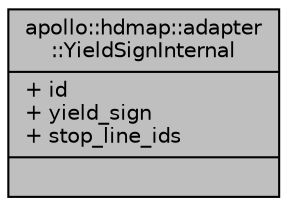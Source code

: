 digraph "apollo::hdmap::adapter::YieldSignInternal"
{
  edge [fontname="Helvetica",fontsize="10",labelfontname="Helvetica",labelfontsize="10"];
  node [fontname="Helvetica",fontsize="10",shape=record];
  Node1 [label="{apollo::hdmap::adapter\l::YieldSignInternal\n|+ id\l+ yield_sign\l+ stop_line_ids\l|}",height=0.2,width=0.4,color="black", fillcolor="grey75", style="filled" fontcolor="black"];
}
